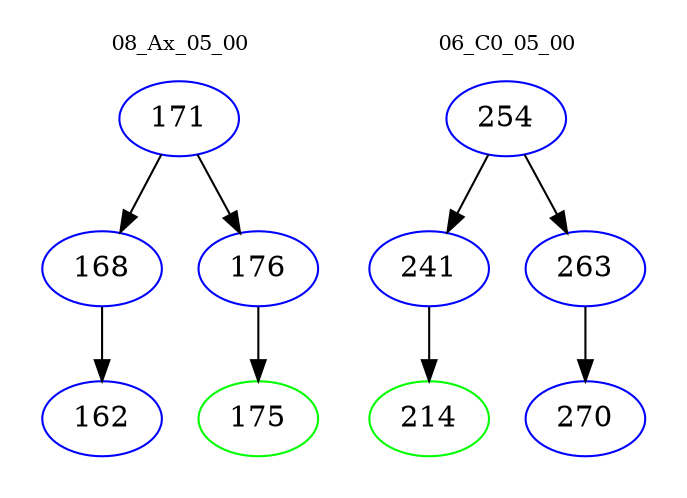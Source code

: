 digraph{
subgraph cluster_0 {
color = white
label = "08_Ax_05_00";
fontsize=10;
T0_171 [label="171", color="blue"]
T0_171 -> T0_168 [color="black"]
T0_168 [label="168", color="blue"]
T0_168 -> T0_162 [color="black"]
T0_162 [label="162", color="blue"]
T0_171 -> T0_176 [color="black"]
T0_176 [label="176", color="blue"]
T0_176 -> T0_175 [color="black"]
T0_175 [label="175", color="green"]
}
subgraph cluster_1 {
color = white
label = "06_C0_05_00";
fontsize=10;
T1_254 [label="254", color="blue"]
T1_254 -> T1_241 [color="black"]
T1_241 [label="241", color="blue"]
T1_241 -> T1_214 [color="black"]
T1_214 [label="214", color="green"]
T1_254 -> T1_263 [color="black"]
T1_263 [label="263", color="blue"]
T1_263 -> T1_270 [color="black"]
T1_270 [label="270", color="blue"]
}
}
